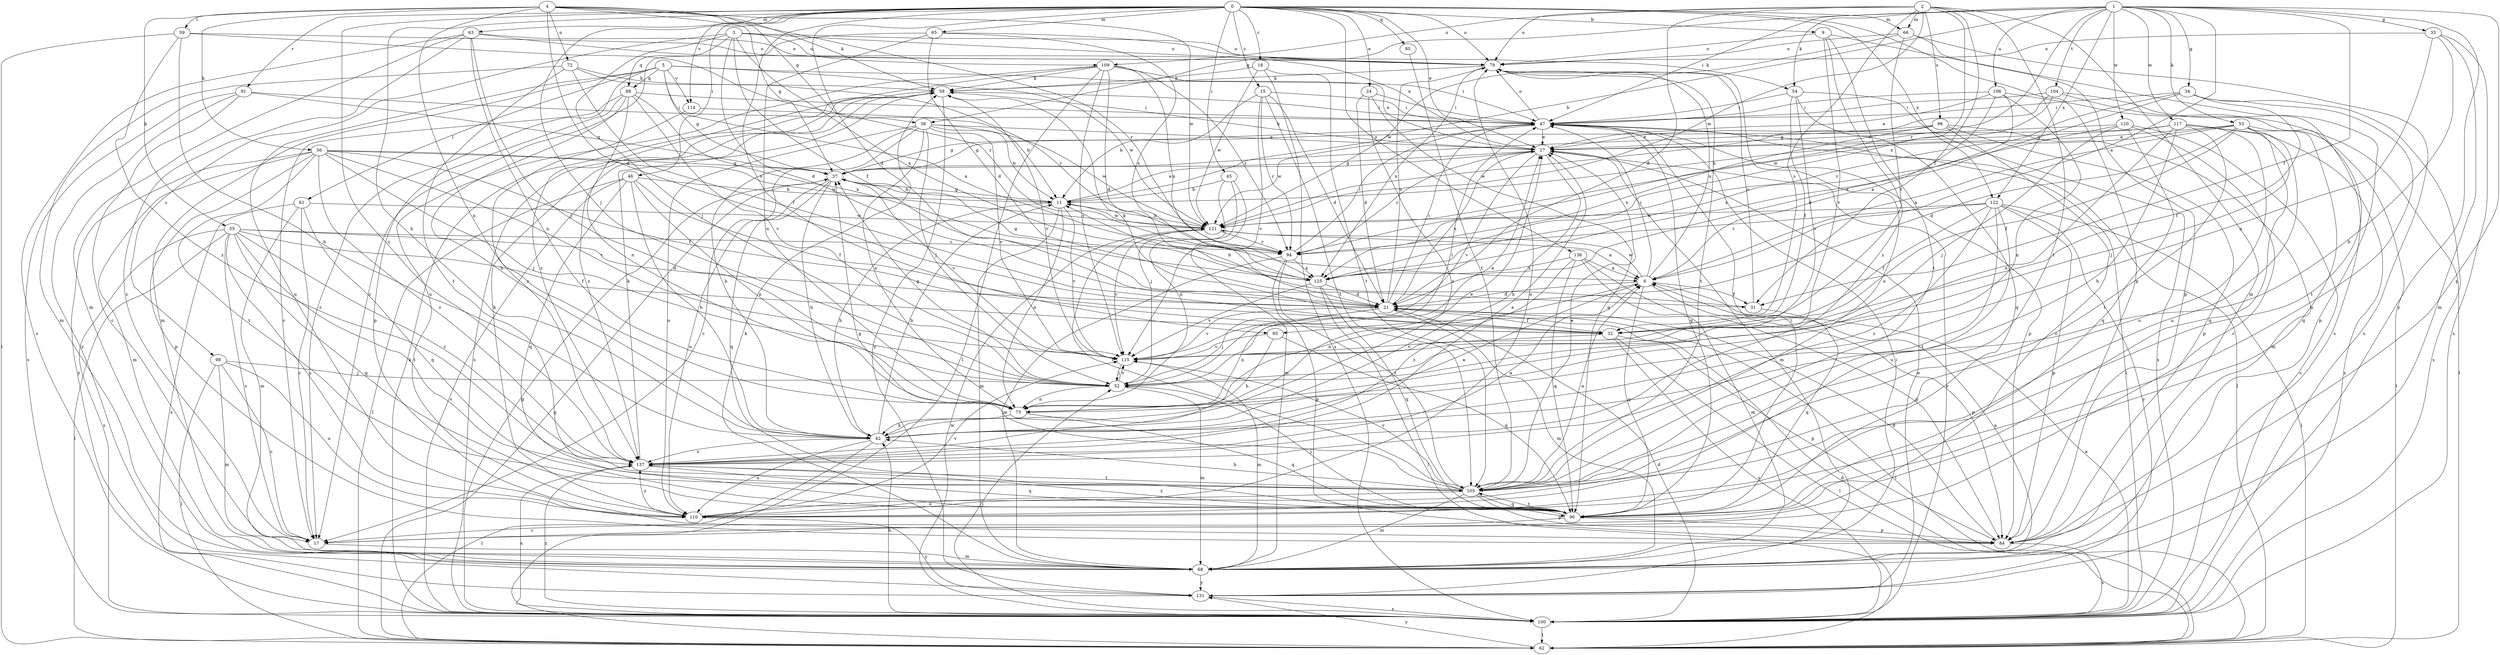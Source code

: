 strict digraph  {
0;
1;
2;
3;
4;
5;
6;
9;
11;
15;
16;
17;
21;
24;
27;
31;
32;
33;
34;
36;
37;
42;
45;
46;
47;
52;
53;
54;
55;
56;
58;
59;
61;
62;
63;
65;
66;
68;
72;
73;
79;
84;
85;
88;
90;
91;
94;
95;
96;
98;
100;
104;
105;
106;
109;
110;
114;
115;
117;
120;
121;
122;
125;
131;
136;
137;
0 -> 9  [label=b];
0 -> 15  [label=c];
0 -> 16  [label=c];
0 -> 21  [label=d];
0 -> 24  [label=e];
0 -> 27  [label=e];
0 -> 42  [label=h];
0 -> 45  [label=i];
0 -> 46  [label=i];
0 -> 52  [label=j];
0 -> 63  [label=m];
0 -> 65  [label=m];
0 -> 66  [label=m];
0 -> 79  [label=o];
0 -> 84  [label=p];
0 -> 85  [label=q];
0 -> 91  [label=r];
0 -> 95  [label=s];
0 -> 114  [label=v];
0 -> 122  [label=x];
0 -> 136  [label=z];
0 -> 137  [label=z];
1 -> 6  [label=a];
1 -> 11  [label=b];
1 -> 31  [label=f];
1 -> 33  [label=g];
1 -> 34  [label=g];
1 -> 36  [label=g];
1 -> 47  [label=i];
1 -> 53  [label=k];
1 -> 54  [label=k];
1 -> 84  [label=p];
1 -> 94  [label=r];
1 -> 104  [label=t];
1 -> 106  [label=u];
1 -> 117  [label=w];
1 -> 120  [label=w];
1 -> 122  [label=x];
1 -> 131  [label=y];
2 -> 21  [label=d];
2 -> 31  [label=f];
2 -> 66  [label=m];
2 -> 68  [label=m];
2 -> 79  [label=o];
2 -> 95  [label=s];
2 -> 96  [label=s];
2 -> 105  [label=t];
2 -> 109  [label=u];
2 -> 121  [label=w];
2 -> 125  [label=x];
3 -> 21  [label=d];
3 -> 31  [label=f];
3 -> 52  [label=j];
3 -> 54  [label=k];
3 -> 79  [label=o];
3 -> 88  [label=q];
3 -> 98  [label=s];
3 -> 109  [label=u];
3 -> 125  [label=x];
4 -> 21  [label=d];
4 -> 36  [label=g];
4 -> 37  [label=g];
4 -> 55  [label=k];
4 -> 56  [label=k];
4 -> 58  [label=k];
4 -> 59  [label=l];
4 -> 72  [label=n];
4 -> 73  [label=n];
4 -> 94  [label=r];
4 -> 121  [label=w];
5 -> 6  [label=a];
5 -> 17  [label=c];
5 -> 37  [label=g];
5 -> 47  [label=i];
5 -> 61  [label=l];
5 -> 68  [label=m];
5 -> 88  [label=q];
5 -> 110  [label=u];
5 -> 114  [label=v];
5 -> 121  [label=w];
6 -> 21  [label=d];
6 -> 31  [label=f];
6 -> 47  [label=i];
6 -> 73  [label=n];
6 -> 79  [label=o];
6 -> 84  [label=p];
6 -> 90  [label=q];
6 -> 121  [label=w];
9 -> 79  [label=o];
9 -> 100  [label=s];
9 -> 105  [label=t];
9 -> 115  [label=v];
9 -> 137  [label=z];
11 -> 27  [label=e];
11 -> 37  [label=g];
11 -> 42  [label=h];
11 -> 68  [label=m];
11 -> 73  [label=n];
11 -> 115  [label=v];
11 -> 121  [label=w];
15 -> 11  [label=b];
15 -> 21  [label=d];
15 -> 47  [label=i];
15 -> 94  [label=r];
15 -> 105  [label=t];
15 -> 115  [label=v];
16 -> 58  [label=k];
16 -> 100  [label=s];
16 -> 105  [label=t];
16 -> 121  [label=w];
17 -> 68  [label=m];
21 -> 27  [label=e];
21 -> 32  [label=f];
21 -> 47  [label=i];
21 -> 52  [label=j];
21 -> 62  [label=l];
21 -> 68  [label=m];
21 -> 73  [label=n];
21 -> 79  [label=o];
21 -> 115  [label=v];
24 -> 21  [label=d];
24 -> 47  [label=i];
24 -> 90  [label=q];
24 -> 137  [label=z];
27 -> 37  [label=g];
27 -> 42  [label=h];
27 -> 58  [label=k];
27 -> 68  [label=m];
27 -> 94  [label=r];
27 -> 100  [label=s];
27 -> 115  [label=v];
31 -> 11  [label=b];
31 -> 79  [label=o];
31 -> 90  [label=q];
32 -> 58  [label=k];
32 -> 62  [label=l];
32 -> 84  [label=p];
32 -> 100  [label=s];
32 -> 115  [label=v];
33 -> 42  [label=h];
33 -> 68  [label=m];
33 -> 73  [label=n];
33 -> 79  [label=o];
33 -> 100  [label=s];
34 -> 32  [label=f];
34 -> 47  [label=i];
34 -> 94  [label=r];
34 -> 100  [label=s];
34 -> 110  [label=u];
34 -> 125  [label=x];
36 -> 11  [label=b];
36 -> 17  [label=c];
36 -> 27  [label=e];
36 -> 42  [label=h];
36 -> 52  [label=j];
36 -> 73  [label=n];
36 -> 110  [label=u];
36 -> 115  [label=v];
36 -> 121  [label=w];
37 -> 11  [label=b];
37 -> 42  [label=h];
37 -> 90  [label=q];
37 -> 110  [label=u];
37 -> 115  [label=v];
42 -> 6  [label=a];
42 -> 11  [label=b];
42 -> 27  [label=e];
42 -> 62  [label=l];
42 -> 110  [label=u];
42 -> 137  [label=z];
45 -> 11  [label=b];
45 -> 52  [label=j];
45 -> 68  [label=m];
45 -> 73  [label=n];
46 -> 11  [label=b];
46 -> 32  [label=f];
46 -> 42  [label=h];
46 -> 62  [label=l];
46 -> 73  [label=n];
46 -> 90  [label=q];
46 -> 100  [label=s];
47 -> 27  [label=e];
47 -> 37  [label=g];
47 -> 62  [label=l];
47 -> 79  [label=o];
47 -> 84  [label=p];
47 -> 90  [label=q];
47 -> 121  [label=w];
52 -> 27  [label=e];
52 -> 37  [label=g];
52 -> 47  [label=i];
52 -> 68  [label=m];
52 -> 73  [label=n];
52 -> 115  [label=v];
53 -> 6  [label=a];
53 -> 11  [label=b];
53 -> 21  [label=d];
53 -> 27  [label=e];
53 -> 32  [label=f];
53 -> 52  [label=j];
53 -> 62  [label=l];
53 -> 90  [label=q];
53 -> 110  [label=u];
54 -> 32  [label=f];
54 -> 47  [label=i];
54 -> 90  [label=q];
54 -> 100  [label=s];
54 -> 115  [label=v];
55 -> 17  [label=c];
55 -> 21  [label=d];
55 -> 32  [label=f];
55 -> 62  [label=l];
55 -> 90  [label=q];
55 -> 94  [label=r];
55 -> 100  [label=s];
55 -> 105  [label=t];
55 -> 110  [label=u];
55 -> 137  [label=z];
56 -> 32  [label=f];
56 -> 37  [label=g];
56 -> 52  [label=j];
56 -> 68  [label=m];
56 -> 84  [label=p];
56 -> 105  [label=t];
56 -> 115  [label=v];
56 -> 121  [label=w];
56 -> 131  [label=y];
56 -> 137  [label=z];
58 -> 47  [label=i];
58 -> 100  [label=s];
58 -> 115  [label=v];
58 -> 131  [label=y];
58 -> 137  [label=z];
59 -> 42  [label=h];
59 -> 62  [label=l];
59 -> 79  [label=o];
59 -> 94  [label=r];
59 -> 137  [label=z];
61 -> 17  [label=c];
61 -> 68  [label=m];
61 -> 90  [label=q];
61 -> 100  [label=s];
61 -> 121  [label=w];
62 -> 21  [label=d];
62 -> 37  [label=g];
62 -> 131  [label=y];
63 -> 17  [label=c];
63 -> 27  [label=e];
63 -> 52  [label=j];
63 -> 68  [label=m];
63 -> 73  [label=n];
63 -> 79  [label=o];
63 -> 100  [label=s];
65 -> 17  [label=c];
65 -> 21  [label=d];
65 -> 73  [label=n];
65 -> 79  [label=o];
65 -> 125  [label=x];
66 -> 32  [label=f];
66 -> 79  [label=o];
66 -> 84  [label=p];
66 -> 100  [label=s];
66 -> 121  [label=w];
68 -> 6  [label=a];
68 -> 58  [label=k];
68 -> 131  [label=y];
72 -> 32  [label=f];
72 -> 58  [label=k];
72 -> 68  [label=m];
72 -> 94  [label=r];
72 -> 105  [label=t];
73 -> 42  [label=h];
73 -> 90  [label=q];
79 -> 58  [label=k];
79 -> 105  [label=t];
79 -> 125  [label=x];
84 -> 21  [label=d];
84 -> 100  [label=s];
85 -> 105  [label=t];
88 -> 17  [label=c];
88 -> 42  [label=h];
88 -> 47  [label=i];
88 -> 73  [label=n];
88 -> 84  [label=p];
88 -> 115  [label=v];
88 -> 125  [label=x];
90 -> 17  [label=c];
90 -> 47  [label=i];
90 -> 52  [label=j];
90 -> 84  [label=p];
90 -> 105  [label=t];
90 -> 137  [label=z];
91 -> 17  [label=c];
91 -> 37  [label=g];
91 -> 47  [label=i];
91 -> 100  [label=s];
91 -> 131  [label=y];
94 -> 47  [label=i];
94 -> 68  [label=m];
94 -> 84  [label=p];
94 -> 105  [label=t];
94 -> 125  [label=x];
95 -> 42  [label=h];
95 -> 90  [label=q];
95 -> 115  [label=v];
96 -> 17  [label=c];
96 -> 27  [label=e];
96 -> 68  [label=m];
96 -> 84  [label=p];
96 -> 121  [label=w];
96 -> 125  [label=x];
98 -> 17  [label=c];
98 -> 52  [label=j];
98 -> 62  [label=l];
98 -> 68  [label=m];
98 -> 110  [label=u];
100 -> 6  [label=a];
100 -> 21  [label=d];
100 -> 37  [label=g];
100 -> 42  [label=h];
100 -> 47  [label=i];
100 -> 52  [label=j];
100 -> 58  [label=k];
100 -> 62  [label=l];
100 -> 121  [label=w];
100 -> 137  [label=z];
104 -> 37  [label=g];
104 -> 47  [label=i];
104 -> 84  [label=p];
104 -> 105  [label=t];
104 -> 121  [label=w];
105 -> 6  [label=a];
105 -> 27  [label=e];
105 -> 37  [label=g];
105 -> 42  [label=h];
105 -> 68  [label=m];
105 -> 79  [label=o];
105 -> 84  [label=p];
105 -> 90  [label=q];
105 -> 110  [label=u];
105 -> 115  [label=v];
106 -> 6  [label=a];
106 -> 21  [label=d];
106 -> 27  [label=e];
106 -> 47  [label=i];
106 -> 62  [label=l];
106 -> 73  [label=n];
109 -> 21  [label=d];
109 -> 27  [label=e];
109 -> 58  [label=k];
109 -> 62  [label=l];
109 -> 94  [label=r];
109 -> 110  [label=u];
109 -> 115  [label=v];
109 -> 125  [label=x];
109 -> 137  [label=z];
110 -> 58  [label=k];
110 -> 79  [label=o];
110 -> 115  [label=v];
110 -> 131  [label=y];
110 -> 137  [label=z];
114 -> 11  [label=b];
114 -> 137  [label=z];
115 -> 52  [label=j];
115 -> 68  [label=m];
117 -> 27  [label=e];
117 -> 37  [label=g];
117 -> 42  [label=h];
117 -> 73  [label=n];
117 -> 90  [label=q];
117 -> 100  [label=s];
117 -> 105  [label=t];
117 -> 110  [label=u];
120 -> 17  [label=c];
120 -> 27  [label=e];
120 -> 52  [label=j];
120 -> 90  [label=q];
120 -> 100  [label=s];
120 -> 125  [label=x];
121 -> 6  [label=a];
121 -> 11  [label=b];
121 -> 94  [label=r];
121 -> 105  [label=t];
121 -> 115  [label=v];
122 -> 32  [label=f];
122 -> 62  [label=l];
122 -> 84  [label=p];
122 -> 94  [label=r];
122 -> 105  [label=t];
122 -> 110  [label=u];
122 -> 121  [label=w];
122 -> 131  [label=y];
122 -> 137  [label=z];
125 -> 21  [label=d];
125 -> 37  [label=g];
125 -> 62  [label=l];
125 -> 90  [label=q];
125 -> 115  [label=v];
131 -> 27  [label=e];
131 -> 47  [label=i];
131 -> 100  [label=s];
136 -> 6  [label=a];
136 -> 68  [label=m];
136 -> 84  [label=p];
136 -> 90  [label=q];
136 -> 125  [label=x];
136 -> 137  [label=z];
137 -> 6  [label=a];
137 -> 27  [label=e];
137 -> 58  [label=k];
137 -> 90  [label=q];
137 -> 100  [label=s];
137 -> 105  [label=t];
}

